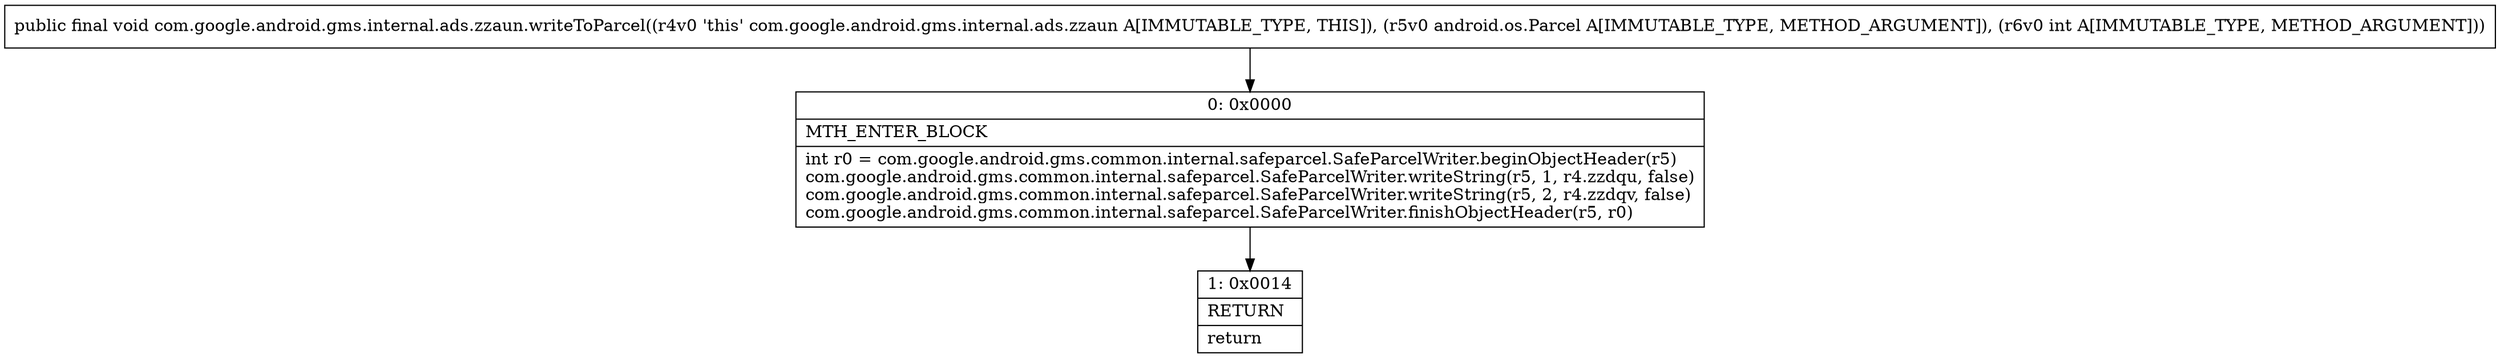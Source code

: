 digraph "CFG forcom.google.android.gms.internal.ads.zzaun.writeToParcel(Landroid\/os\/Parcel;I)V" {
Node_0 [shape=record,label="{0\:\ 0x0000|MTH_ENTER_BLOCK\l|int r0 = com.google.android.gms.common.internal.safeparcel.SafeParcelWriter.beginObjectHeader(r5)\lcom.google.android.gms.common.internal.safeparcel.SafeParcelWriter.writeString(r5, 1, r4.zzdqu, false)\lcom.google.android.gms.common.internal.safeparcel.SafeParcelWriter.writeString(r5, 2, r4.zzdqv, false)\lcom.google.android.gms.common.internal.safeparcel.SafeParcelWriter.finishObjectHeader(r5, r0)\l}"];
Node_1 [shape=record,label="{1\:\ 0x0014|RETURN\l|return\l}"];
MethodNode[shape=record,label="{public final void com.google.android.gms.internal.ads.zzaun.writeToParcel((r4v0 'this' com.google.android.gms.internal.ads.zzaun A[IMMUTABLE_TYPE, THIS]), (r5v0 android.os.Parcel A[IMMUTABLE_TYPE, METHOD_ARGUMENT]), (r6v0 int A[IMMUTABLE_TYPE, METHOD_ARGUMENT])) }"];
MethodNode -> Node_0;
Node_0 -> Node_1;
}

